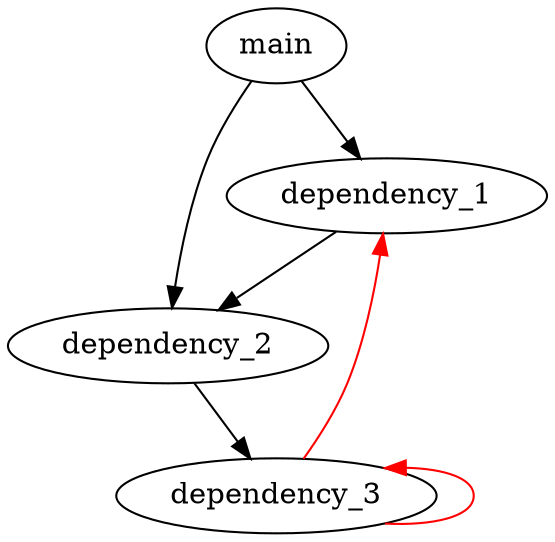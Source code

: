 /* Generated by mDepGen */
digraph dep {
node [shape = oval];
"main" -> "dependency_1" ;
"dependency_1" -> "dependency_2" ;
"dependency_2" -> "dependency_3" ;
"dependency_3" -> "dependency_1"  [color=red];
"dependency_3" -> "dependency_3"  [color=red dir=back];
"main" -> "dependency_2" ;
}